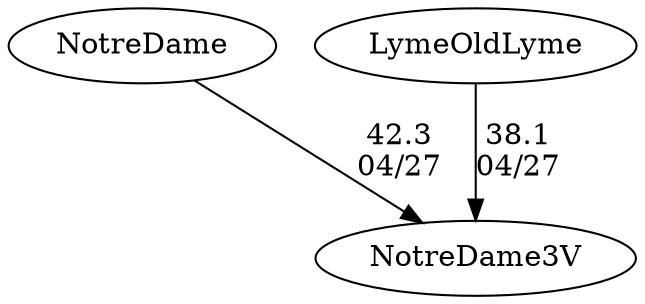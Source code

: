digraph boys2foursNotreDame3V {NotreDame [URL="boys2foursNotreDame3VNotreDame.html"];LymeOldLyme [URL="boys2foursNotreDame3VLymeOldLyme.html"];NotreDame3V [URL="boys2foursNotreDame3VNotreDame3V.html"];NotreDame -> NotreDame3V[label="42.3
04/27", weight="58", tooltip="NEIRA Boys & Girls Fours,Frederick Gunn vs Miss Porters, Canterbury, Lyme/Old Lyme, Greenwich Academy, Notre Dame			
Distance: 1500m Conditions: Tailwind throughout the day 8-18mph. Calm in the starting area with the wind picking up more and more as crews made their way down the course.
None", URL="https://www.row2k.com/results/resultspage.cfm?UID=3710F27F185D74B3D15DF923C787D9E1&cat=5", random="random"]; 
LymeOldLyme -> NotreDame3V[label="38.1
04/27", weight="62", tooltip="NEIRA Boys & Girls Fours,Frederick Gunn vs Miss Porters, Canterbury, Lyme/Old Lyme, Greenwich Academy, Notre Dame			
Distance: 1500m Conditions: Tailwind throughout the day 8-18mph. Calm in the starting area with the wind picking up more and more as crews made their way down the course.
None", URL="https://www.row2k.com/results/resultspage.cfm?UID=3710F27F185D74B3D15DF923C787D9E1&cat=5", random="random"]}